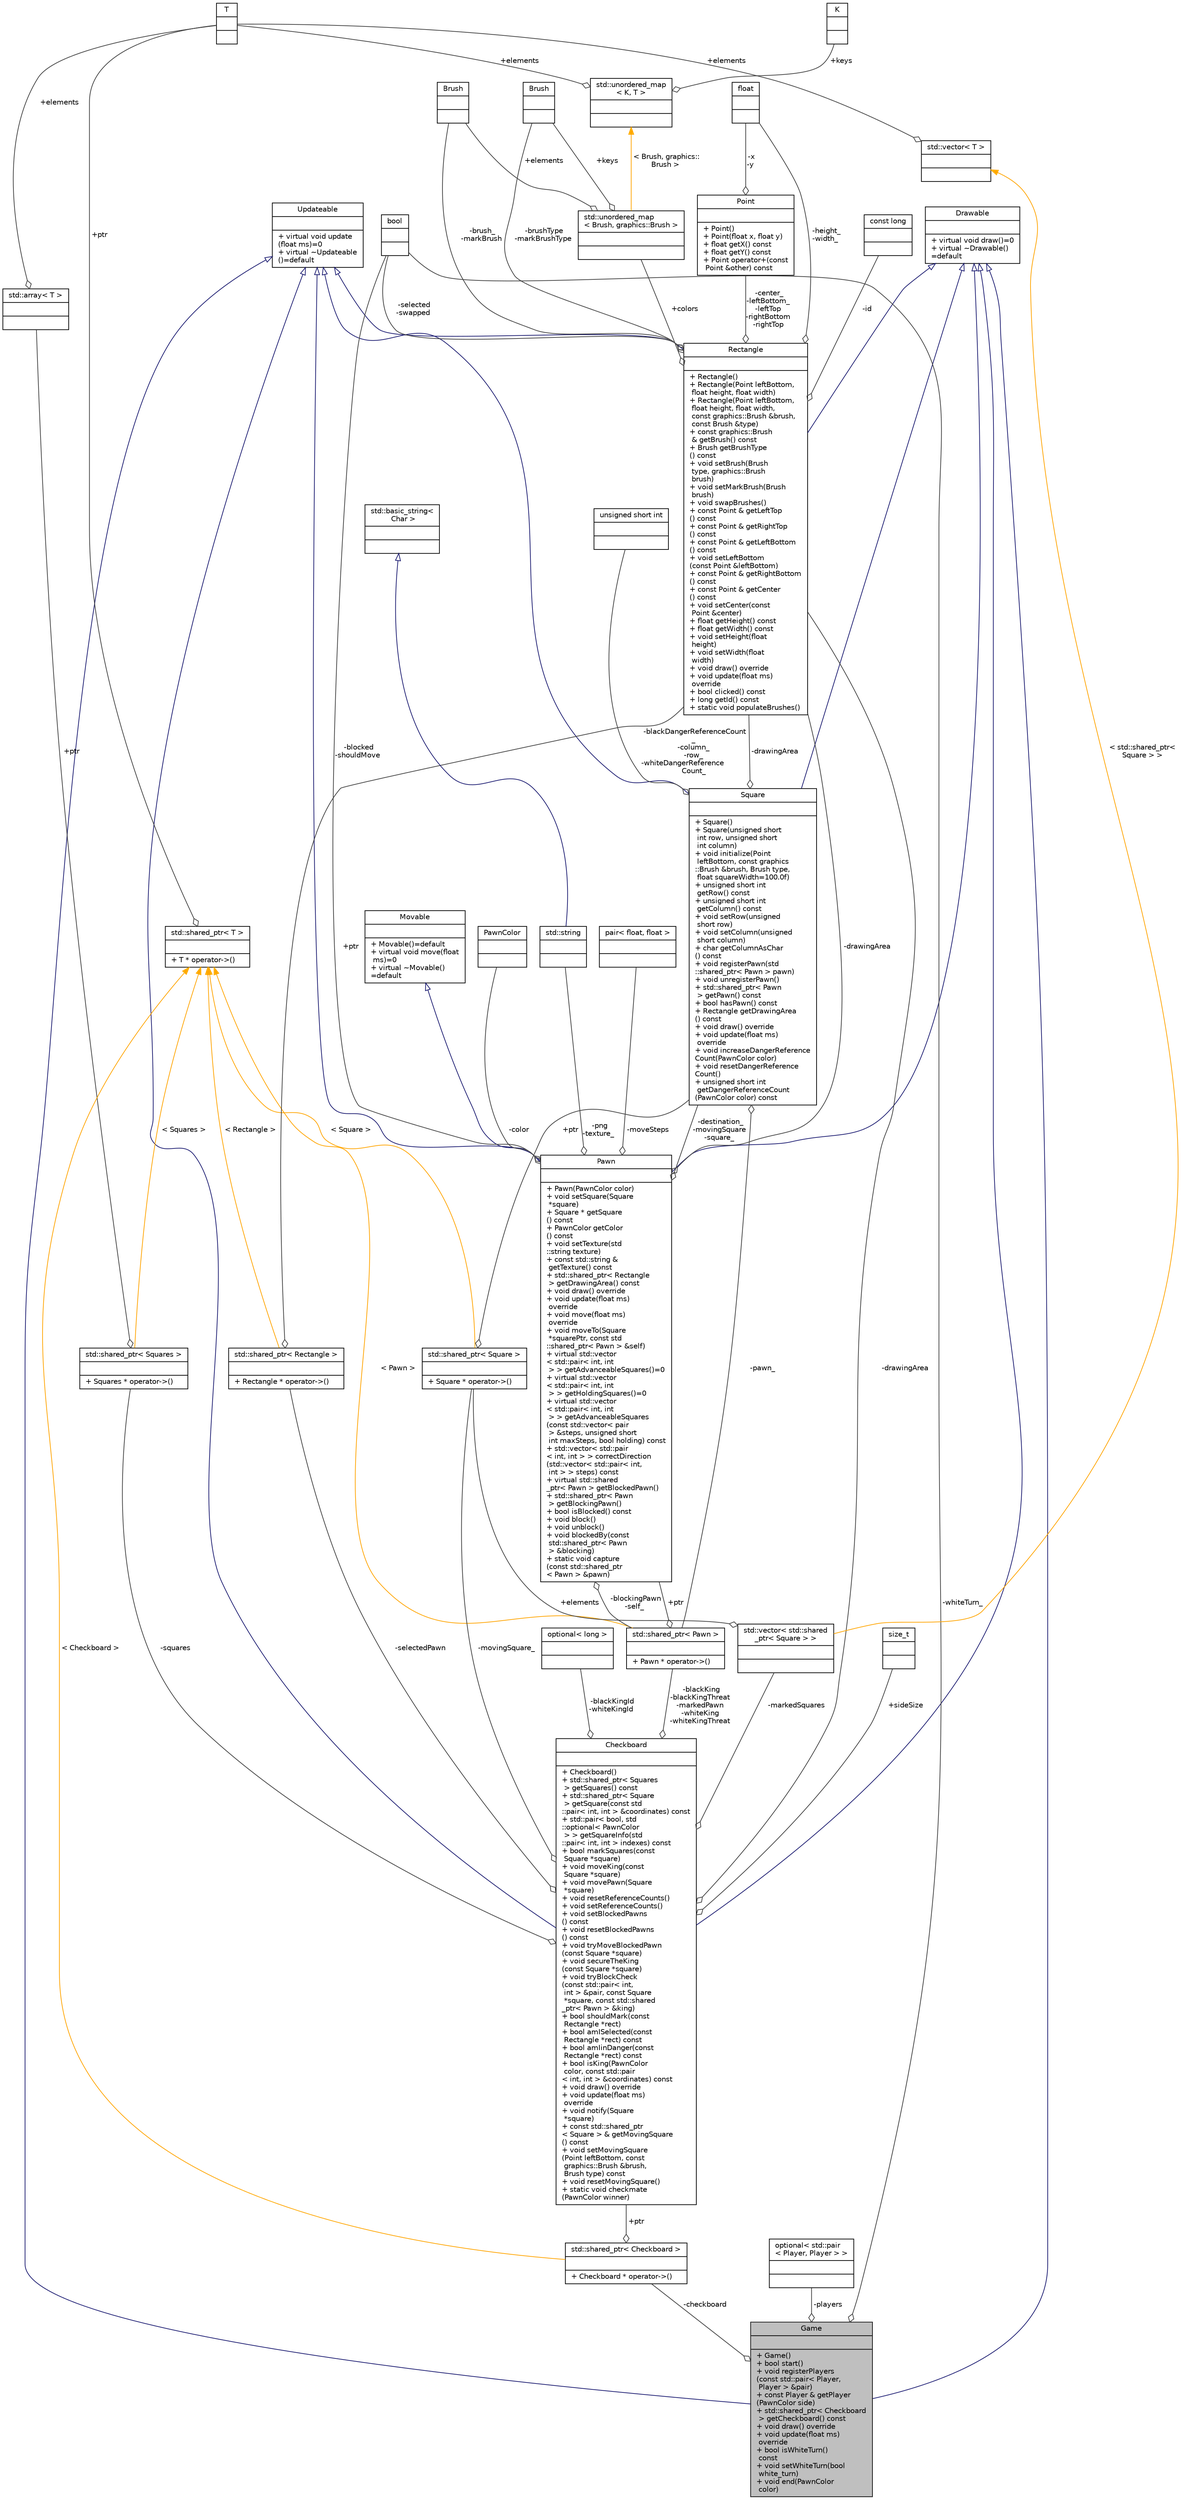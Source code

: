digraph "Game"
{
 // LATEX_PDF_SIZE
  bgcolor="transparent";
  edge [fontname="Helvetica",fontsize="10",labelfontname="Helvetica",labelfontsize="10"];
  node [fontname="Helvetica",fontsize="10",shape=record];
  Node1 [label="{Game\n||+  Game()\l+ bool start()\l+ void registerPlayers\l(const std::pair\< Player,\l Player \> &pair)\l+ const Player & getPlayer\l(PawnColor side)\l+ std::shared_ptr\< Checkboard\l \> getCheckboard() const\l+ void draw() override\l+ void update(float ms)\l override\l+ bool isWhiteTurn()\l const\l+ void setWhiteTurn(bool\l white_turn)\l+ void end(PawnColor\l color)\l}",height=0.2,width=0.4,color="black", fillcolor="grey75", style="filled", fontcolor="black",tooltip=" "];
  Node2 -> Node1 [dir="back",color="midnightblue",fontsize="10",style="solid",arrowtail="onormal",fontname="Helvetica"];
  Node2 [label="{Drawable\n||+ virtual void draw()=0\l+ virtual ~Drawable()\l=default\l}",height=0.2,width=0.4,color="black",URL="$de/db8/classDrawable.html",tooltip=" "];
  Node3 -> Node1 [dir="back",color="midnightblue",fontsize="10",style="solid",arrowtail="onormal",fontname="Helvetica"];
  Node3 [label="{Updateable\n||+ virtual void update\l(float ms)=0\l+ virtual ~Updateable\l()=default\l}",height=0.2,width=0.4,color="black",URL="$d2/d7d/classUpdateable.html",tooltip=" "];
  Node4 -> Node1 [color="grey25",fontsize="10",style="solid",label=" -players" ,arrowhead="odiamond",fontname="Helvetica"];
  Node4 [label="{optional\< std::pair\l\< Player, Player \> \>\n||}",height=0.2,width=0.4,color="black",tooltip=" "];
  Node5 -> Node1 [color="grey25",fontsize="10",style="solid",label=" -checkboard" ,arrowhead="odiamond",fontname="Helvetica"];
  Node5 [label="{std::shared_ptr\< Checkboard \>\n||+ Checkboard * operator-\>()\l}",height=0.2,width=0.4,color="black",tooltip=" "];
  Node6 -> Node5 [color="grey25",fontsize="10",style="solid",label=" +ptr" ,arrowhead="odiamond",fontname="Helvetica"];
  Node6 [label="{Checkboard\n||+  Checkboard()\l+ std::shared_ptr\< Squares\l \> getSquares() const\l+ std::shared_ptr\< Square\l \> getSquare(const std\l::pair\< int, int \> &coordinates) const\l+ std::pair\< bool, std\l::optional\< PawnColor\l \> \> getSquareInfo(std\l::pair\< int, int \> indexes) const\l+ bool markSquares(const\l Square *square)\l+ void moveKing(const\l Square *square)\l+ void movePawn(Square\l *square)\l+ void resetReferenceCounts()\l+ void setReferenceCounts()\l+ void setBlockedPawns\l() const\l+ void resetBlockedPawns\l() const\l+ void tryMoveBlockedPawn\l(const Square *square)\l+ void secureTheKing\l(const Square *square)\l+ void tryBlockCheck\l(const std::pair\< int,\l int \> &pair, const Square\l *square, const std::shared\l_ptr\< Pawn \> &king)\l+ bool shouldMark(const\l Rectangle *rect)\l+ bool amISelected(const\l Rectangle *rect) const\l+ bool amIinDanger(const\l Rectangle *rect) const\l+ bool isKing(PawnColor\l color, const std::pair\l\< int, int \> &coordinates) const\l+ void draw() override\l+ void update(float ms)\l override\l+ void notify(Square\l *square)\l+ const std::shared_ptr\l\< Square \> & getMovingSquare\l() const\l+ void setMovingSquare\l(Point leftBottom, const\l graphics::Brush &brush,\l Brush type) const\l+ void resetMovingSquare()\l+ static void checkmate\l(PawnColor winner)\l}",height=0.2,width=0.4,color="black",URL="$d7/d22/classCheckboard.html",tooltip=" "];
  Node2 -> Node6 [dir="back",color="midnightblue",fontsize="10",style="solid",arrowtail="onormal",fontname="Helvetica"];
  Node3 -> Node6 [dir="back",color="midnightblue",fontsize="10",style="solid",arrowtail="onormal",fontname="Helvetica"];
  Node7 -> Node6 [color="grey25",fontsize="10",style="solid",label=" +sideSize" ,arrowhead="odiamond",fontname="Helvetica"];
  Node7 [label="{size_t\n||}",height=0.2,width=0.4,color="black",tooltip=" "];
  Node8 -> Node6 [color="grey25",fontsize="10",style="solid",label=" -squares" ,arrowhead="odiamond",fontname="Helvetica"];
  Node8 [label="{std::shared_ptr\< Squares \>\n||+ Squares * operator-\>()\l}",height=0.2,width=0.4,color="black",tooltip=" "];
  Node9 -> Node8 [color="grey25",fontsize="10",style="solid",label=" +ptr" ,arrowhead="odiamond",fontname="Helvetica"];
  Node9 [label="{std::array\< T \>\n||}",height=0.2,width=0.4,color="black",tooltip=" "];
  Node10 -> Node9 [color="grey25",fontsize="10",style="solid",label=" +elements" ,arrowhead="odiamond",fontname="Helvetica"];
  Node10 [label="{T\n||}",height=0.2,width=0.4,color="black",tooltip=" "];
  Node11 -> Node8 [dir="back",color="orange",fontsize="10",style="solid",label=" \< Squares \>" ,fontname="Helvetica"];
  Node11 [label="{std::shared_ptr\< T \>\n||+ T * operator-\>()\l}",height=0.2,width=0.4,color="black",tooltip=" "];
  Node10 -> Node11 [color="grey25",fontsize="10",style="solid",label=" +ptr" ,arrowhead="odiamond",fontname="Helvetica"];
  Node12 -> Node6 [color="grey25",fontsize="10",style="solid",label=" -markedSquares" ,arrowhead="odiamond",fontname="Helvetica"];
  Node12 [label="{std::vector\< std::shared\l_ptr\< Square \> \>\n||}",height=0.2,width=0.4,color="black",tooltip=" "];
  Node13 -> Node12 [color="grey25",fontsize="10",style="solid",label=" +elements" ,arrowhead="odiamond",fontname="Helvetica"];
  Node13 [label="{std::shared_ptr\< Square \>\n||+ Square * operator-\>()\l}",height=0.2,width=0.4,color="black",tooltip=" "];
  Node14 -> Node13 [color="grey25",fontsize="10",style="solid",label=" +ptr" ,arrowhead="odiamond",fontname="Helvetica"];
  Node14 [label="{Square\n||+  Square()\l+  Square(unsigned short\l int row, unsigned short\l int column)\l+ void initialize(Point\l leftBottom, const graphics\l::Brush &brush, Brush type,\l float squareWidth=100.0f)\l+ unsigned short int\l getRow() const\l+ unsigned short int\l getColumn() const\l+ void setRow(unsigned\l short row)\l+ void setColumn(unsigned\l short column)\l+ char getColumnAsChar\l() const\l+ void registerPawn(std\l::shared_ptr\< Pawn \> pawn)\l+ void unregisterPawn()\l+ std::shared_ptr\< Pawn\l \> getPawn() const\l+ bool hasPawn() const\l+ Rectangle getDrawingArea\l() const\l+ void draw() override\l+ void update(float ms)\l override\l+ void increaseDangerReference\lCount(PawnColor color)\l+ void resetDangerReference\lCount()\l+ unsigned short int\l getDangerReferenceCount\l(PawnColor color) const\l}",height=0.2,width=0.4,color="black",URL="$d3/d72/classSquare.html",tooltip=" "];
  Node2 -> Node14 [dir="back",color="midnightblue",fontsize="10",style="solid",arrowtail="onormal",fontname="Helvetica"];
  Node3 -> Node14 [dir="back",color="midnightblue",fontsize="10",style="solid",arrowtail="onormal",fontname="Helvetica"];
  Node15 -> Node14 [color="grey25",fontsize="10",style="solid",label=" -blackDangerReferenceCount\l_\n-column_\n-row_\n-whiteDangerReference\lCount_" ,arrowhead="odiamond",fontname="Helvetica"];
  Node15 [label="{unsigned short int\n||}",height=0.2,width=0.4,color="black",tooltip=" "];
  Node16 -> Node14 [color="grey25",fontsize="10",style="solid",label=" -pawn_" ,arrowhead="odiamond",fontname="Helvetica"];
  Node16 [label="{std::shared_ptr\< Pawn \>\n||+ Pawn * operator-\>()\l}",height=0.2,width=0.4,color="black",tooltip=" "];
  Node17 -> Node16 [color="grey25",fontsize="10",style="solid",label=" +ptr" ,arrowhead="odiamond",fontname="Helvetica"];
  Node17 [label="{Pawn\n||+  Pawn(PawnColor color)\l+ void setSquare(Square\l *square)\l+ Square * getSquare\l() const\l+ PawnColor getColor\l() const\l+ void setTexture(std\l::string texture)\l+ const std::string &\l getTexture() const\l+ std::shared_ptr\< Rectangle\l \> getDrawingArea() const\l+ void draw() override\l+ void update(float ms)\l override\l+ void move(float ms)\l override\l+ void moveTo(Square\l *squarePtr, const std\l::shared_ptr\< Pawn \> &self)\l+ virtual std::vector\l\< std::pair\< int, int\l \> \> getAdvanceableSquares()=0\l+ virtual std::vector\l\< std::pair\< int, int\l \> \> getHoldingSquares()=0\l+ virtual std::vector\l\< std::pair\< int, int\l \> \> getAdvanceableSquares\l(const std::vector\< pair\l \> &steps, unsigned short\l int maxSteps, bool holding) const\l+ std::vector\< std::pair\l\< int, int \> \> correctDirection\l(std::vector\< std::pair\< int,\l int \> \> steps) const\l+ virtual std::shared\l_ptr\< Pawn \> getBlockedPawn()\l+ std::shared_ptr\< Pawn\l \> getBlockingPawn()\l+ bool isBlocked() const\l+ void block()\l+ void unblock()\l+ void blockedBy(const\l std::shared_ptr\< Pawn\l \> &blocking)\l+ static void capture\l(const std::shared_ptr\l\< Pawn \> &pawn)\l}",height=0.2,width=0.4,color="black",URL="$de/dff/classPawn.html",tooltip=" "];
  Node2 -> Node17 [dir="back",color="midnightblue",fontsize="10",style="solid",arrowtail="onormal",fontname="Helvetica"];
  Node3 -> Node17 [dir="back",color="midnightblue",fontsize="10",style="solid",arrowtail="onormal",fontname="Helvetica"];
  Node18 -> Node17 [dir="back",color="midnightblue",fontsize="10",style="solid",arrowtail="onormal",fontname="Helvetica"];
  Node18 [label="{Movable\n||+  Movable()=default\l+ virtual void move(float\l ms)=0\l+ virtual ~Movable()\l=default\l}",height=0.2,width=0.4,color="black",URL="$da/dfc/classMovable.html",tooltip=" "];
  Node19 -> Node17 [color="grey25",fontsize="10",style="solid",label=" -color" ,arrowhead="odiamond",fontname="Helvetica"];
  Node19 [label="{PawnColor\n||}",height=0.2,width=0.4,color="black",tooltip=" "];
  Node14 -> Node17 [color="grey25",fontsize="10",style="solid",label=" -destination_\n-movingSquare\n-square_" ,arrowhead="odiamond",fontname="Helvetica"];
  Node20 -> Node17 [color="grey25",fontsize="10",style="solid",label=" -drawingArea" ,arrowhead="odiamond",fontname="Helvetica"];
  Node20 [label="{Rectangle\n||+  Rectangle()\l+  Rectangle(Point leftBottom,\l float height, float width)\l+  Rectangle(Point leftBottom,\l float height, float width,\l const graphics::Brush &brush,\l const Brush &type)\l+ const graphics::Brush\l & getBrush() const\l+ Brush getBrushType\l() const\l+ void setBrush(Brush\l type, graphics::Brush\l brush)\l+ void setMarkBrush(Brush\l brush)\l+ void swapBrushes()\l+ const Point & getLeftTop\l() const\l+ const Point & getRightTop\l() const\l+ const Point & getLeftBottom\l() const\l+ void setLeftBottom\l(const Point &leftBottom)\l+ const Point & getRightBottom\l() const\l+ const Point & getCenter\l() const\l+ void setCenter(const\l Point &center)\l+ float getHeight() const\l+ float getWidth() const\l+ void setHeight(float\l height)\l+ void setWidth(float\l width)\l+ void draw() override\l+ void update(float ms)\l override\l+ bool clicked() const\l+ long getId() const\l+ static void populateBrushes()\l}",height=0.2,width=0.4,color="black",URL="$de/d00/classRectangle.html",tooltip=" "];
  Node2 -> Node20 [dir="back",color="midnightblue",fontsize="10",style="solid",arrowtail="onormal",fontname="Helvetica"];
  Node3 -> Node20 [dir="back",color="midnightblue",fontsize="10",style="solid",arrowtail="onormal",fontname="Helvetica"];
  Node21 -> Node20 [color="grey25",fontsize="10",style="solid",label=" +colors" ,arrowhead="odiamond",fontname="Helvetica"];
  Node21 [label="{std::unordered_map\l\< Brush, graphics::Brush \>\n||}",height=0.2,width=0.4,color="black",tooltip=" "];
  Node22 -> Node21 [color="grey25",fontsize="10",style="solid",label=" +keys" ,arrowhead="odiamond",fontname="Helvetica"];
  Node22 [label="{Brush\n||}",height=0.2,width=0.4,color="black",tooltip=" "];
  Node23 -> Node21 [color="grey25",fontsize="10",style="solid",label=" +elements" ,arrowhead="odiamond",fontname="Helvetica"];
  Node23 [label="{Brush\n||}",height=0.2,width=0.4,color="black",tooltip=" "];
  Node24 -> Node21 [dir="back",color="orange",fontsize="10",style="solid",label=" \< Brush, graphics::\lBrush \>" ,fontname="Helvetica"];
  Node24 [label="{std::unordered_map\l\< K, T \>\n||}",height=0.2,width=0.4,color="black",tooltip=" "];
  Node25 -> Node24 [color="grey25",fontsize="10",style="solid",label=" +keys" ,arrowhead="odiamond",fontname="Helvetica"];
  Node25 [label="{K\n||}",height=0.2,width=0.4,color="black",tooltip=" "];
  Node10 -> Node24 [color="grey25",fontsize="10",style="solid",label=" +elements" ,arrowhead="odiamond",fontname="Helvetica"];
  Node26 -> Node20 [color="grey25",fontsize="10",style="solid",label=" -center_\n-leftBottom_\n-leftTop\n-rightBottom\n-rightTop" ,arrowhead="odiamond",fontname="Helvetica"];
  Node26 [label="{Point\n||+  Point()\l+  Point(float x, float y)\l+ float getX() const\l+ float getY() const\l+ Point operator+(const\l Point &other) const\l}",height=0.2,width=0.4,color="black",URL="$dc/d4f/classPoint.html",tooltip=" "];
  Node27 -> Node26 [color="grey25",fontsize="10",style="solid",label=" -x\n-y" ,arrowhead="odiamond",fontname="Helvetica"];
  Node27 [label="{float\n||}",height=0.2,width=0.4,color="black",tooltip=" "];
  Node27 -> Node20 [color="grey25",fontsize="10",style="solid",label=" -height_\n-width_" ,arrowhead="odiamond",fontname="Helvetica"];
  Node23 -> Node20 [color="grey25",fontsize="10",style="solid",label=" -brush_\n-markBrush" ,arrowhead="odiamond",fontname="Helvetica"];
  Node22 -> Node20 [color="grey25",fontsize="10",style="solid",label=" -brushType\n-markBrushType" ,arrowhead="odiamond",fontname="Helvetica"];
  Node28 -> Node20 [color="grey25",fontsize="10",style="solid",label=" -selected\n-swapped" ,arrowhead="odiamond",fontname="Helvetica"];
  Node28 [label="{bool\n||}",height=0.2,width=0.4,color="black",tooltip=" "];
  Node29 -> Node20 [color="grey25",fontsize="10",style="solid",label=" -id" ,arrowhead="odiamond",fontname="Helvetica"];
  Node29 [label="{const long\n||}",height=0.2,width=0.4,color="black",tooltip=" "];
  Node30 -> Node17 [color="grey25",fontsize="10",style="solid",label=" -png\n-texture_" ,arrowhead="odiamond",fontname="Helvetica"];
  Node30 [label="{std::string\n||}",height=0.2,width=0.4,color="black",tooltip=" "];
  Node31 -> Node30 [dir="back",color="midnightblue",fontsize="10",style="solid",arrowtail="onormal",fontname="Helvetica"];
  Node31 [label="{std::basic_string\<\l Char \>\n||}",height=0.2,width=0.4,color="black",tooltip=" "];
  Node28 -> Node17 [color="grey25",fontsize="10",style="solid",label=" -blocked\n-shouldMove" ,arrowhead="odiamond",fontname="Helvetica"];
  Node32 -> Node17 [color="grey25",fontsize="10",style="solid",label=" -moveSteps" ,arrowhead="odiamond",fontname="Helvetica"];
  Node32 [label="{pair\< float, float \>\n||}",height=0.2,width=0.4,color="black",tooltip=" "];
  Node16 -> Node17 [color="grey25",fontsize="10",style="solid",label=" -blockingPawn\n-self_" ,arrowhead="odiamond",fontname="Helvetica"];
  Node11 -> Node16 [dir="back",color="orange",fontsize="10",style="solid",label=" \< Pawn \>" ,fontname="Helvetica"];
  Node20 -> Node14 [color="grey25",fontsize="10",style="solid",label=" -drawingArea" ,arrowhead="odiamond",fontname="Helvetica"];
  Node11 -> Node13 [dir="back",color="orange",fontsize="10",style="solid",label=" \< Square \>" ,fontname="Helvetica"];
  Node33 -> Node12 [dir="back",color="orange",fontsize="10",style="solid",label=" \< std::shared_ptr\<\l Square \> \>" ,fontname="Helvetica"];
  Node33 [label="{std::vector\< T \>\n||}",height=0.2,width=0.4,color="black",tooltip=" "];
  Node10 -> Node33 [color="grey25",fontsize="10",style="solid",label=" +elements" ,arrowhead="odiamond",fontname="Helvetica"];
  Node16 -> Node6 [color="grey25",fontsize="10",style="solid",label=" -blackKing\n-blackKingThreat\n-markedPawn\n-whiteKing\n-whiteKingThreat" ,arrowhead="odiamond",fontname="Helvetica"];
  Node13 -> Node6 [color="grey25",fontsize="10",style="solid",label=" -movingSquare_" ,arrowhead="odiamond",fontname="Helvetica"];
  Node34 -> Node6 [color="grey25",fontsize="10",style="solid",label=" -selectedPawn" ,arrowhead="odiamond",fontname="Helvetica"];
  Node34 [label="{std::shared_ptr\< Rectangle \>\n||+ Rectangle * operator-\>()\l}",height=0.2,width=0.4,color="black",tooltip=" "];
  Node20 -> Node34 [color="grey25",fontsize="10",style="solid",label=" +ptr" ,arrowhead="odiamond",fontname="Helvetica"];
  Node11 -> Node34 [dir="back",color="orange",fontsize="10",style="solid",label=" \< Rectangle \>" ,fontname="Helvetica"];
  Node20 -> Node6 [color="grey25",fontsize="10",style="solid",label=" -drawingArea" ,arrowhead="odiamond",fontname="Helvetica"];
  Node35 -> Node6 [color="grey25",fontsize="10",style="solid",label=" -blackKingId\n-whiteKingId" ,arrowhead="odiamond",fontname="Helvetica"];
  Node35 [label="{optional\< long \>\n||}",height=0.2,width=0.4,color="black",tooltip=" "];
  Node11 -> Node5 [dir="back",color="orange",fontsize="10",style="solid",label=" \< Checkboard \>" ,fontname="Helvetica"];
  Node28 -> Node1 [color="grey25",fontsize="10",style="solid",label=" -whiteTurn_" ,arrowhead="odiamond",fontname="Helvetica"];
}
